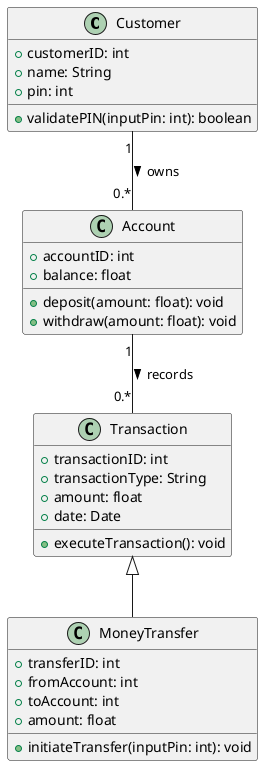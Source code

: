@startuml
class Customer {
    +customerID: int
    +name: String
    +pin: int
    +validatePIN(inputPin: int): boolean
}

class Account {
    +accountID: int
    +balance: float
    +deposit(amount: float): void
    +withdraw(amount: float): void
}

class Transaction {
    +transactionID: int
    +transactionType: String
    +amount: float
    +date: Date
    +executeTransaction(): void
}

class MoneyTransfer {
    +transferID: int
    +fromAccount: int
    +toAccount: int
    +amount: float
    +initiateTransfer(inputPin: int): void
}

Customer "1" -- "0.*" Account : owns >
Account "1" -- "0.*" Transaction : records >
Transaction <|-- MoneyTransfer
@enduml
